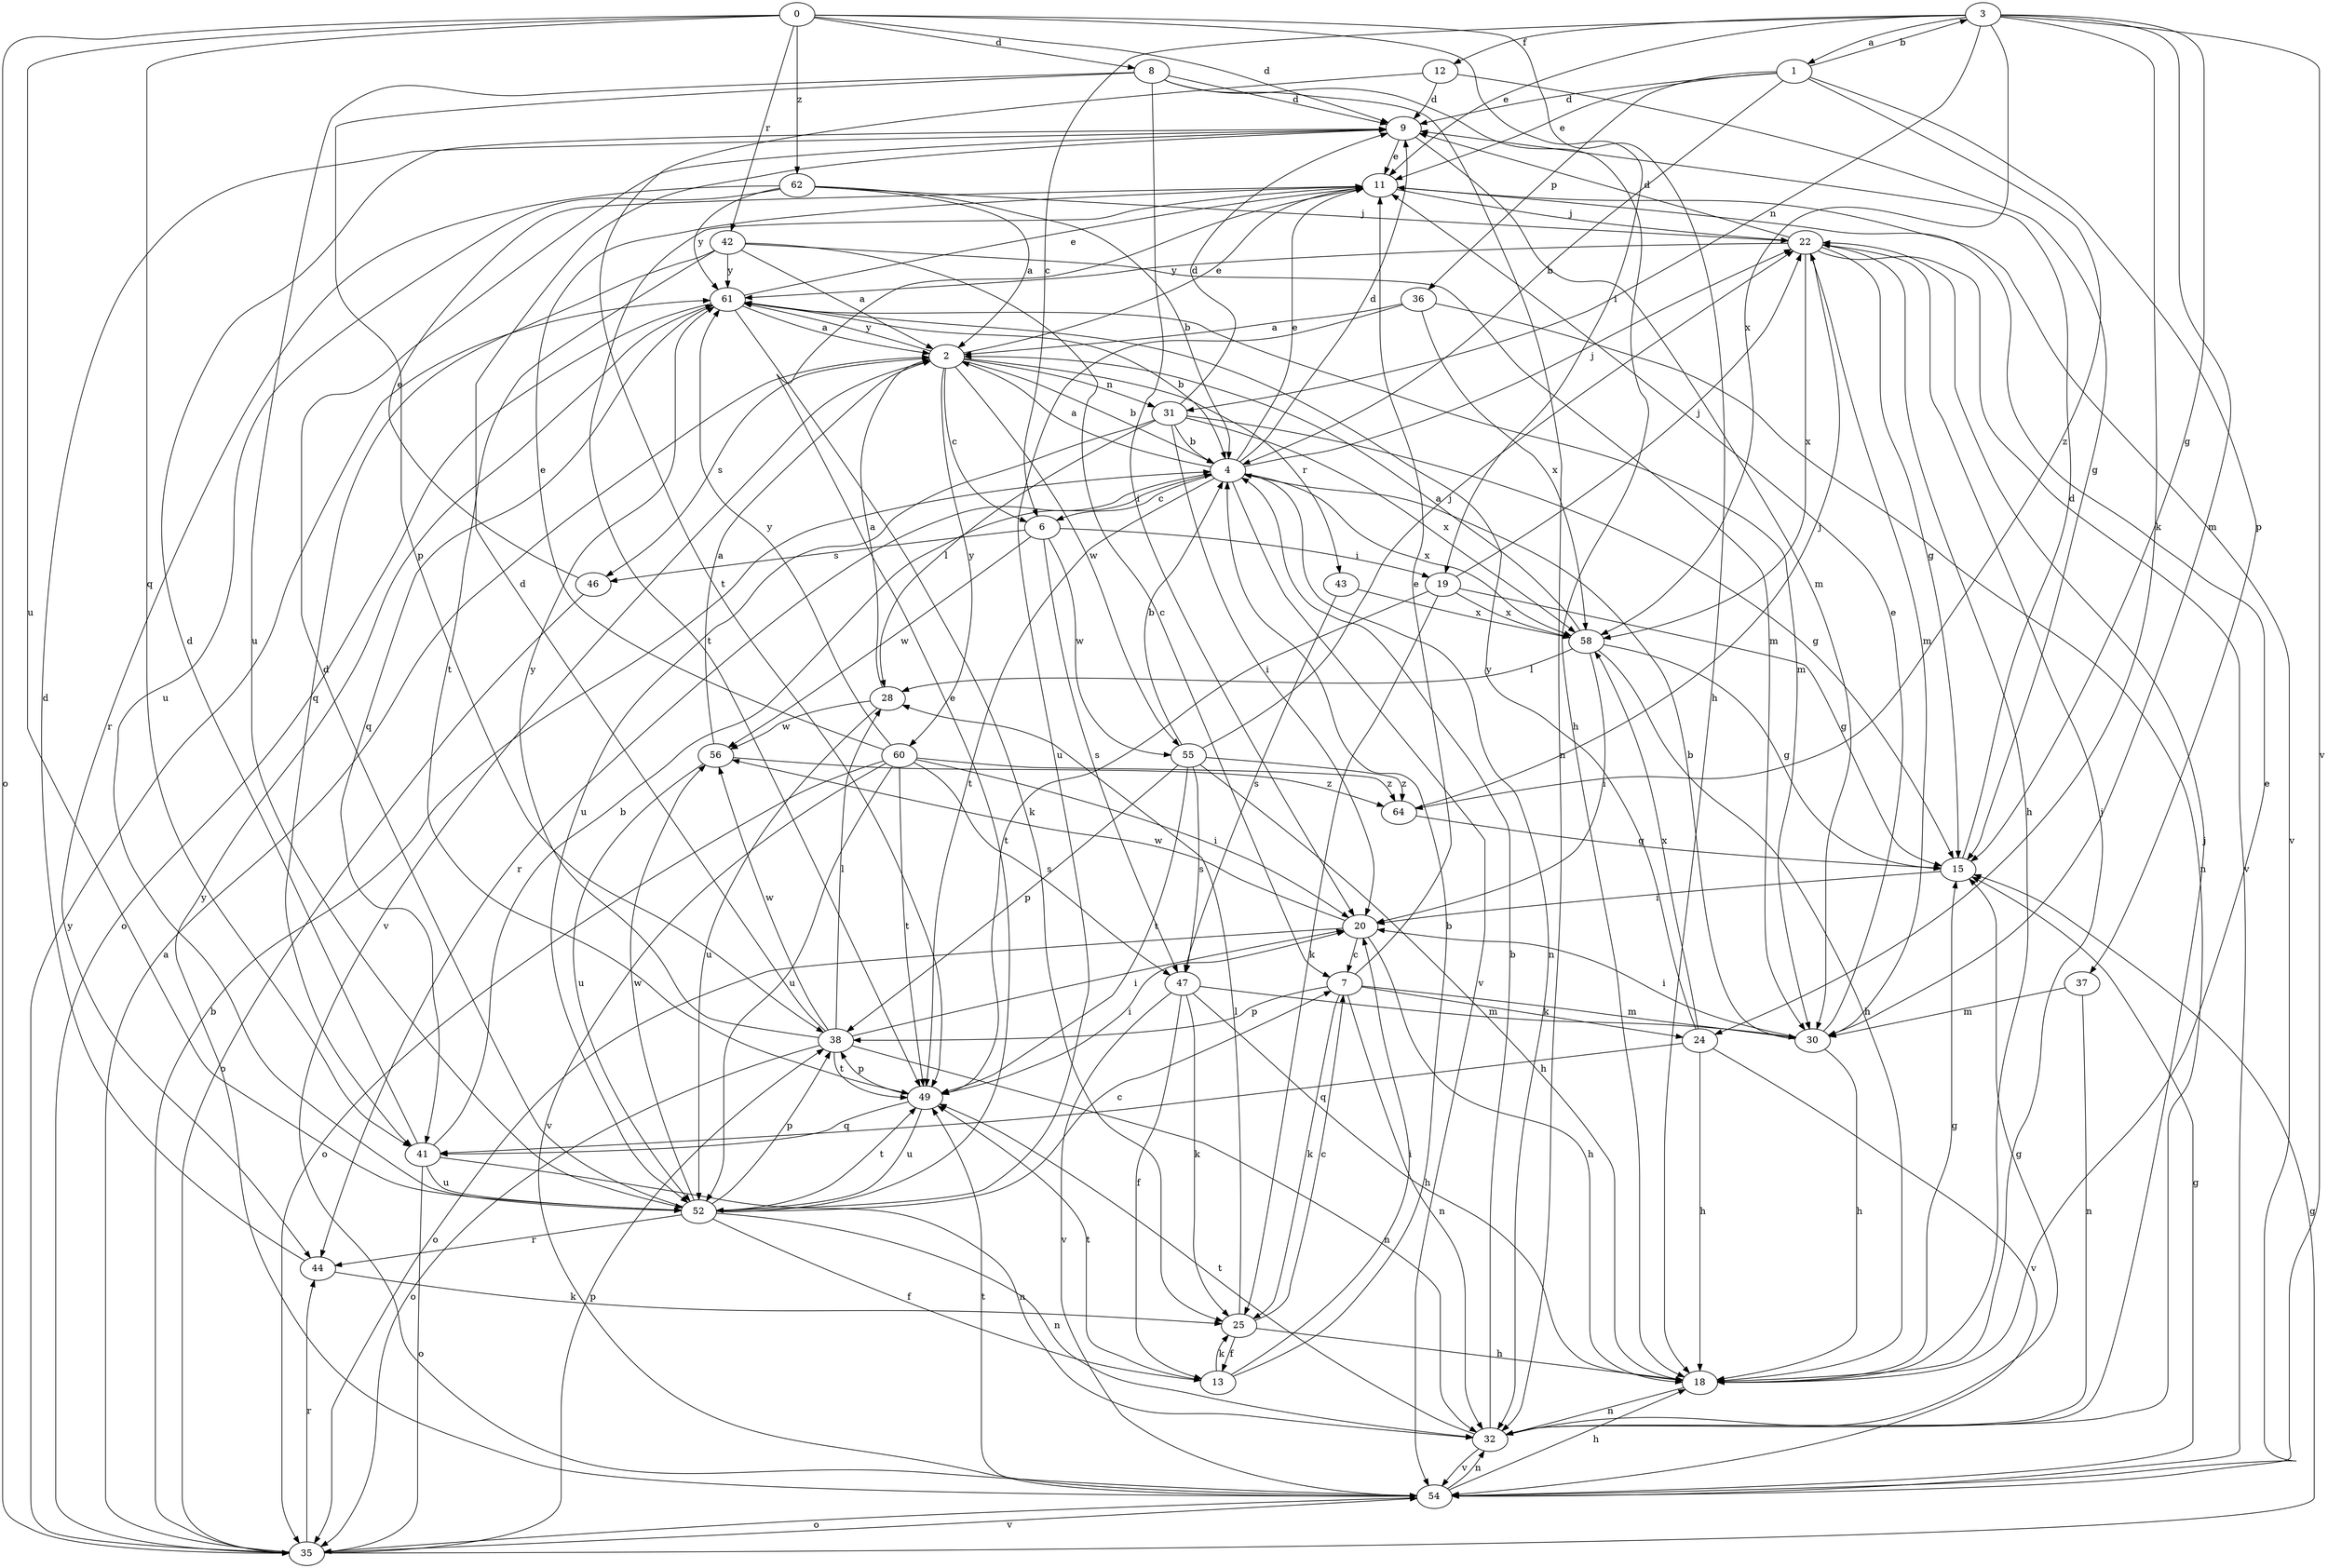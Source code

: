 strict digraph  {
0;
1;
2;
3;
4;
6;
7;
8;
9;
11;
12;
13;
15;
18;
19;
20;
22;
24;
25;
28;
30;
31;
32;
35;
36;
37;
38;
41;
42;
43;
44;
46;
47;
49;
52;
54;
55;
56;
58;
60;
61;
62;
64;
0 -> 8  [label=d];
0 -> 9  [label=d];
0 -> 18  [label=h];
0 -> 19  [label=i];
0 -> 35  [label=o];
0 -> 41  [label=q];
0 -> 42  [label=r];
0 -> 52  [label=u];
0 -> 62  [label=z];
1 -> 3  [label=b];
1 -> 4  [label=b];
1 -> 9  [label=d];
1 -> 11  [label=e];
1 -> 36  [label=p];
1 -> 37  [label=p];
1 -> 64  [label=z];
2 -> 4  [label=b];
2 -> 6  [label=c];
2 -> 11  [label=e];
2 -> 31  [label=n];
2 -> 43  [label=r];
2 -> 46  [label=s];
2 -> 54  [label=v];
2 -> 55  [label=w];
2 -> 60  [label=y];
2 -> 61  [label=y];
3 -> 1  [label=a];
3 -> 6  [label=c];
3 -> 11  [label=e];
3 -> 12  [label=f];
3 -> 15  [label=g];
3 -> 24  [label=k];
3 -> 30  [label=m];
3 -> 31  [label=n];
3 -> 54  [label=v];
3 -> 58  [label=x];
4 -> 2  [label=a];
4 -> 6  [label=c];
4 -> 9  [label=d];
4 -> 11  [label=e];
4 -> 22  [label=j];
4 -> 32  [label=n];
4 -> 44  [label=r];
4 -> 49  [label=t];
4 -> 54  [label=v];
4 -> 58  [label=x];
6 -> 19  [label=i];
6 -> 46  [label=s];
6 -> 47  [label=s];
6 -> 55  [label=w];
6 -> 56  [label=w];
7 -> 11  [label=e];
7 -> 24  [label=k];
7 -> 25  [label=k];
7 -> 30  [label=m];
7 -> 32  [label=n];
7 -> 38  [label=p];
8 -> 9  [label=d];
8 -> 18  [label=h];
8 -> 20  [label=i];
8 -> 32  [label=n];
8 -> 38  [label=p];
8 -> 52  [label=u];
9 -> 11  [label=e];
9 -> 30  [label=m];
11 -> 22  [label=j];
11 -> 49  [label=t];
11 -> 54  [label=v];
12 -> 9  [label=d];
12 -> 15  [label=g];
12 -> 49  [label=t];
13 -> 4  [label=b];
13 -> 20  [label=i];
13 -> 25  [label=k];
13 -> 49  [label=t];
15 -> 9  [label=d];
15 -> 20  [label=i];
18 -> 11  [label=e];
18 -> 15  [label=g];
18 -> 22  [label=j];
18 -> 32  [label=n];
19 -> 15  [label=g];
19 -> 22  [label=j];
19 -> 25  [label=k];
19 -> 49  [label=t];
19 -> 58  [label=x];
20 -> 7  [label=c];
20 -> 18  [label=h];
20 -> 35  [label=o];
20 -> 56  [label=w];
22 -> 9  [label=d];
22 -> 15  [label=g];
22 -> 18  [label=h];
22 -> 30  [label=m];
22 -> 54  [label=v];
22 -> 58  [label=x];
22 -> 61  [label=y];
24 -> 18  [label=h];
24 -> 41  [label=q];
24 -> 54  [label=v];
24 -> 58  [label=x];
24 -> 61  [label=y];
25 -> 7  [label=c];
25 -> 13  [label=f];
25 -> 18  [label=h];
25 -> 28  [label=l];
28 -> 2  [label=a];
28 -> 52  [label=u];
28 -> 56  [label=w];
30 -> 4  [label=b];
30 -> 11  [label=e];
30 -> 18  [label=h];
30 -> 20  [label=i];
31 -> 4  [label=b];
31 -> 9  [label=d];
31 -> 15  [label=g];
31 -> 20  [label=i];
31 -> 28  [label=l];
31 -> 52  [label=u];
31 -> 58  [label=x];
32 -> 4  [label=b];
32 -> 15  [label=g];
32 -> 22  [label=j];
32 -> 49  [label=t];
32 -> 54  [label=v];
35 -> 2  [label=a];
35 -> 4  [label=b];
35 -> 15  [label=g];
35 -> 38  [label=p];
35 -> 44  [label=r];
35 -> 54  [label=v];
35 -> 61  [label=y];
36 -> 2  [label=a];
36 -> 32  [label=n];
36 -> 52  [label=u];
36 -> 58  [label=x];
37 -> 30  [label=m];
37 -> 32  [label=n];
38 -> 9  [label=d];
38 -> 20  [label=i];
38 -> 28  [label=l];
38 -> 32  [label=n];
38 -> 35  [label=o];
38 -> 49  [label=t];
38 -> 56  [label=w];
38 -> 61  [label=y];
41 -> 4  [label=b];
41 -> 9  [label=d];
41 -> 32  [label=n];
41 -> 35  [label=o];
41 -> 52  [label=u];
42 -> 2  [label=a];
42 -> 7  [label=c];
42 -> 30  [label=m];
42 -> 41  [label=q];
42 -> 49  [label=t];
42 -> 61  [label=y];
43 -> 47  [label=s];
43 -> 58  [label=x];
44 -> 9  [label=d];
44 -> 25  [label=k];
46 -> 11  [label=e];
46 -> 35  [label=o];
47 -> 13  [label=f];
47 -> 18  [label=h];
47 -> 25  [label=k];
47 -> 30  [label=m];
47 -> 54  [label=v];
49 -> 20  [label=i];
49 -> 38  [label=p];
49 -> 41  [label=q];
49 -> 52  [label=u];
52 -> 7  [label=c];
52 -> 9  [label=d];
52 -> 11  [label=e];
52 -> 13  [label=f];
52 -> 32  [label=n];
52 -> 38  [label=p];
52 -> 44  [label=r];
52 -> 49  [label=t];
52 -> 56  [label=w];
54 -> 15  [label=g];
54 -> 18  [label=h];
54 -> 32  [label=n];
54 -> 35  [label=o];
54 -> 49  [label=t];
54 -> 61  [label=y];
55 -> 4  [label=b];
55 -> 18  [label=h];
55 -> 22  [label=j];
55 -> 38  [label=p];
55 -> 47  [label=s];
55 -> 49  [label=t];
55 -> 64  [label=z];
56 -> 2  [label=a];
56 -> 52  [label=u];
56 -> 64  [label=z];
58 -> 2  [label=a];
58 -> 15  [label=g];
58 -> 18  [label=h];
58 -> 20  [label=i];
58 -> 28  [label=l];
60 -> 11  [label=e];
60 -> 20  [label=i];
60 -> 35  [label=o];
60 -> 47  [label=s];
60 -> 49  [label=t];
60 -> 52  [label=u];
60 -> 54  [label=v];
60 -> 61  [label=y];
60 -> 64  [label=z];
61 -> 2  [label=a];
61 -> 4  [label=b];
61 -> 11  [label=e];
61 -> 25  [label=k];
61 -> 30  [label=m];
61 -> 35  [label=o];
61 -> 41  [label=q];
62 -> 2  [label=a];
62 -> 4  [label=b];
62 -> 22  [label=j];
62 -> 44  [label=r];
62 -> 52  [label=u];
62 -> 61  [label=y];
64 -> 15  [label=g];
64 -> 22  [label=j];
}
